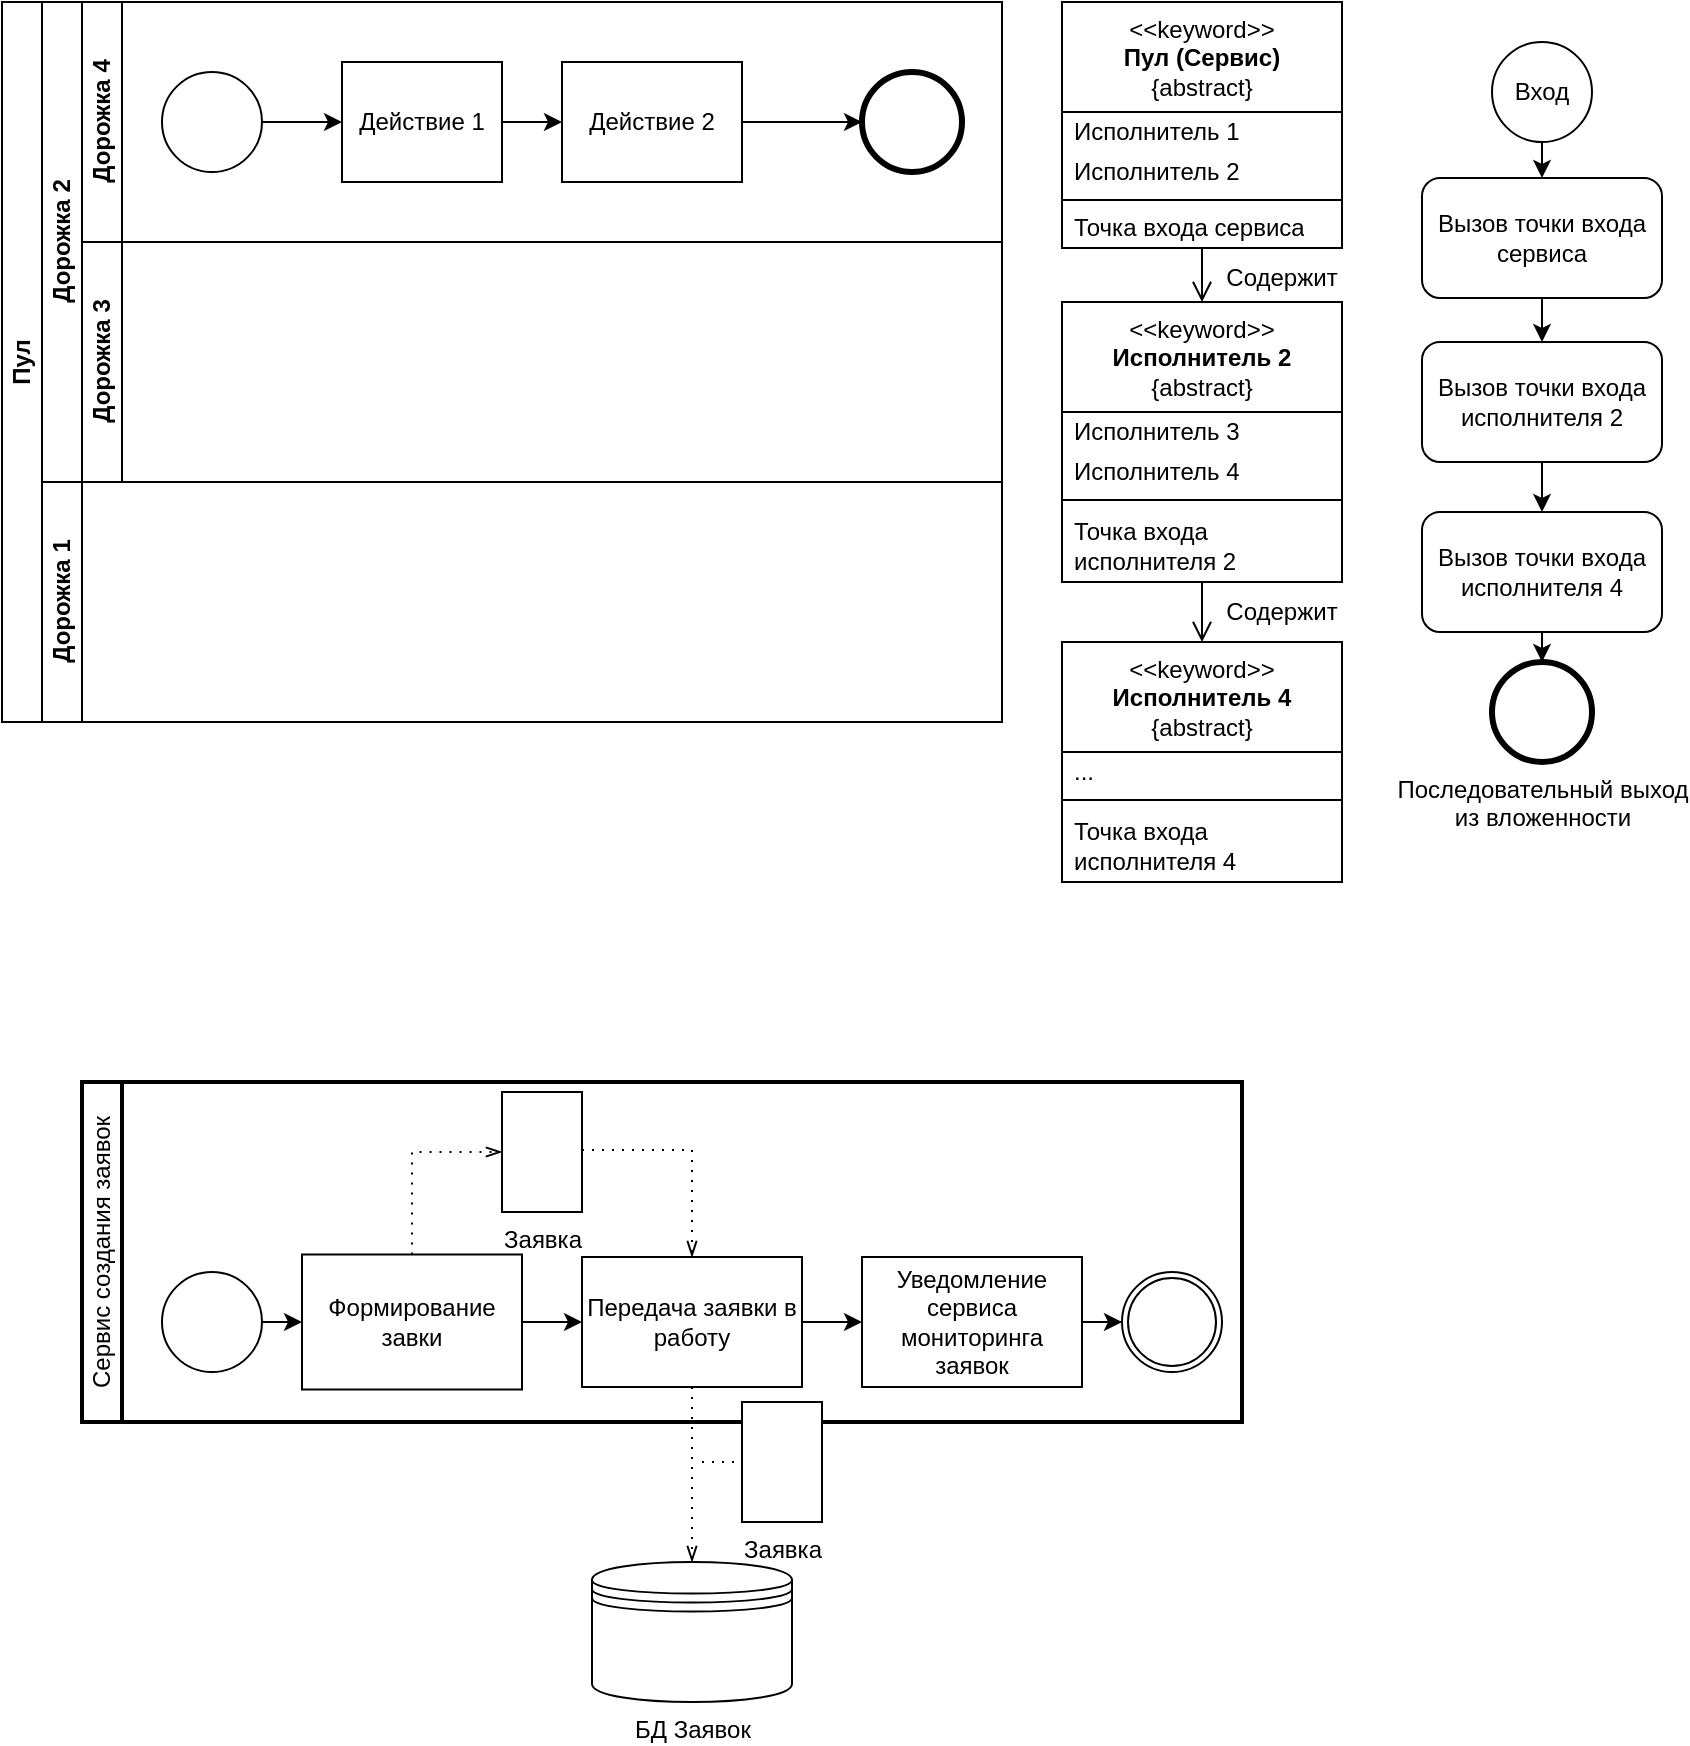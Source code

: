 <mxfile version="28.2.5">
  <diagram name="Страница — 1" id="SLKxQ3z9kgKgd_0uzx8l">
    <mxGraphModel dx="1144" dy="614" grid="1" gridSize="10" guides="1" tooltips="1" connect="1" arrows="1" fold="1" page="1" pageScale="1" pageWidth="827" pageHeight="1169" math="0" shadow="0">
      <root>
        <mxCell id="0" />
        <mxCell id="1" parent="0" />
        <mxCell id="1hzqkpMkMBvuS3bL-LA8-6" value="Пул" style="swimlane;html=1;childLayout=stackLayout;resizeParent=1;resizeParentMax=0;horizontal=0;startSize=20;horizontalStack=0;whiteSpace=wrap;" parent="1" vertex="1">
          <mxGeometry x="20" y="10" width="500" height="360" as="geometry" />
        </mxCell>
        <mxCell id="1hzqkpMkMBvuS3bL-LA8-8" value="Дорожка 2" style="swimlane;html=1;startSize=20;horizontal=0;" parent="1hzqkpMkMBvuS3bL-LA8-6" vertex="1">
          <mxGeometry x="20" width="480" height="240" as="geometry" />
        </mxCell>
        <mxCell id="1hzqkpMkMBvuS3bL-LA8-10" value="Дорожка 4" style="swimlane;html=1;startSize=20;horizontal=0;" parent="1hzqkpMkMBvuS3bL-LA8-8" vertex="1">
          <mxGeometry x="20" width="460" height="120" as="geometry" />
        </mxCell>
        <mxCell id="1hzqkpMkMBvuS3bL-LA8-12" value="" style="points=[[0.145,0.145,0],[0.5,0,0],[0.855,0.145,0],[1,0.5,0],[0.855,0.855,0],[0.5,1,0],[0.145,0.855,0],[0,0.5,0]];shape=mxgraph.bpmn.event;html=1;verticalLabelPosition=bottom;labelBackgroundColor=#ffffff;verticalAlign=top;align=center;perimeter=ellipsePerimeter;outlineConnect=0;aspect=fixed;outline=standard;symbol=general;" parent="1hzqkpMkMBvuS3bL-LA8-10" vertex="1">
          <mxGeometry x="40" y="35" width="50" height="50" as="geometry" />
        </mxCell>
        <mxCell id="1hzqkpMkMBvuS3bL-LA8-13" value="" style="points=[[0.145,0.145,0],[0.5,0,0],[0.855,0.145,0],[1,0.5,0],[0.855,0.855,0],[0.5,1,0],[0.145,0.855,0],[0,0.5,0]];shape=mxgraph.bpmn.event;html=1;verticalLabelPosition=bottom;labelBackgroundColor=#ffffff;verticalAlign=top;align=center;perimeter=ellipsePerimeter;outlineConnect=0;aspect=fixed;outline=end;symbol=terminate2;" parent="1hzqkpMkMBvuS3bL-LA8-10" vertex="1">
          <mxGeometry x="390" y="35" width="50" height="50" as="geometry" />
        </mxCell>
        <mxCell id="1hzqkpMkMBvuS3bL-LA8-14" value="Действие 1" style="points=[[0.25,0,0],[0.5,0,0],[0.75,0,0],[1,0.25,0],[1,0.5,0],[1,0.75,0],[0.75,1,0],[0.5,1,0],[0.25,1,0],[0,0.75,0],[0,0.5,0],[0,0.25,0]];shape=mxgraph.bpmn.task2;whiteSpace=wrap;rectStyle=rounded;size=10;html=1;container=1;expand=0;collapsible=0;taskMarker=abstract;" parent="1hzqkpMkMBvuS3bL-LA8-10" vertex="1">
          <mxGeometry x="130" y="30" width="80" height="60" as="geometry" />
        </mxCell>
        <mxCell id="1hzqkpMkMBvuS3bL-LA8-15" value="Действие 2" style="points=[[0.25,0,0],[0.5,0,0],[0.75,0,0],[1,0.25,0],[1,0.5,0],[1,0.75,0],[0.75,1,0],[0.5,1,0],[0.25,1,0],[0,0.75,0],[0,0.5,0],[0,0.25,0]];shape=mxgraph.bpmn.task2;whiteSpace=wrap;rectStyle=rounded;size=10;html=1;container=1;expand=0;collapsible=0;taskMarker=abstract;" parent="1hzqkpMkMBvuS3bL-LA8-10" vertex="1">
          <mxGeometry x="240" y="30" width="90" height="60" as="geometry" />
        </mxCell>
        <mxCell id="1hzqkpMkMBvuS3bL-LA8-16" style="edgeStyle=orthogonalEdgeStyle;rounded=0;orthogonalLoop=1;jettySize=auto;html=1;exitX=1;exitY=0.5;exitDx=0;exitDy=0;exitPerimeter=0;entryX=0;entryY=0.5;entryDx=0;entryDy=0;entryPerimeter=0;" parent="1hzqkpMkMBvuS3bL-LA8-10" source="1hzqkpMkMBvuS3bL-LA8-12" target="1hzqkpMkMBvuS3bL-LA8-14" edge="1">
          <mxGeometry relative="1" as="geometry" />
        </mxCell>
        <mxCell id="1hzqkpMkMBvuS3bL-LA8-17" style="edgeStyle=orthogonalEdgeStyle;rounded=0;orthogonalLoop=1;jettySize=auto;html=1;exitX=1;exitY=0.5;exitDx=0;exitDy=0;exitPerimeter=0;entryX=0;entryY=0.5;entryDx=0;entryDy=0;entryPerimeter=0;" parent="1hzqkpMkMBvuS3bL-LA8-10" source="1hzqkpMkMBvuS3bL-LA8-14" target="1hzqkpMkMBvuS3bL-LA8-15" edge="1">
          <mxGeometry relative="1" as="geometry" />
        </mxCell>
        <mxCell id="1hzqkpMkMBvuS3bL-LA8-18" style="edgeStyle=orthogonalEdgeStyle;rounded=0;orthogonalLoop=1;jettySize=auto;html=1;exitX=1;exitY=0.5;exitDx=0;exitDy=0;exitPerimeter=0;entryX=0;entryY=0.5;entryDx=0;entryDy=0;entryPerimeter=0;" parent="1hzqkpMkMBvuS3bL-LA8-10" source="1hzqkpMkMBvuS3bL-LA8-15" target="1hzqkpMkMBvuS3bL-LA8-13" edge="1">
          <mxGeometry relative="1" as="geometry" />
        </mxCell>
        <mxCell id="1hzqkpMkMBvuS3bL-LA8-11" value="Дорожка 3" style="swimlane;html=1;startSize=20;horizontal=0;" parent="1hzqkpMkMBvuS3bL-LA8-8" vertex="1">
          <mxGeometry x="20" y="120" width="460" height="120" as="geometry" />
        </mxCell>
        <mxCell id="1hzqkpMkMBvuS3bL-LA8-9" value="Дорожка 1" style="swimlane;html=1;startSize=20;horizontal=0;" parent="1hzqkpMkMBvuS3bL-LA8-6" vertex="1">
          <mxGeometry x="20" y="240" width="480" height="120" as="geometry" />
        </mxCell>
        <mxCell id="1hzqkpMkMBvuS3bL-LA8-27" value="&amp;lt;&amp;lt;keyword&amp;gt;&amp;gt;&lt;br&gt;&lt;b&gt;Пул (Сервис)&lt;/b&gt;&lt;br&gt;{abstract}" style="swimlane;fontStyle=0;align=center;verticalAlign=top;childLayout=stackLayout;horizontal=1;startSize=55;horizontalStack=0;resizeParent=1;resizeParentMax=0;resizeLast=0;collapsible=0;marginBottom=0;html=1;whiteSpace=wrap;" parent="1" vertex="1">
          <mxGeometry x="550" y="10" width="140" height="123" as="geometry" />
        </mxCell>
        <mxCell id="1hzqkpMkMBvuS3bL-LA8-29" value="Исполнитель 1" style="text;html=1;strokeColor=none;fillColor=none;align=left;verticalAlign=middle;spacingLeft=4;spacingRight=4;overflow=hidden;rotatable=0;points=[[0,0.5],[1,0.5]];portConstraint=eastwest;whiteSpace=wrap;" parent="1hzqkpMkMBvuS3bL-LA8-27" vertex="1">
          <mxGeometry y="55" width="140" height="20" as="geometry" />
        </mxCell>
        <mxCell id="1hzqkpMkMBvuS3bL-LA8-31" value="Исполнитель 2" style="text;html=1;strokeColor=none;fillColor=none;align=left;verticalAlign=middle;spacingLeft=4;spacingRight=4;overflow=hidden;rotatable=0;points=[[0,0.5],[1,0.5]];portConstraint=eastwest;whiteSpace=wrap;" parent="1hzqkpMkMBvuS3bL-LA8-27" vertex="1">
          <mxGeometry y="75" width="140" height="20" as="geometry" />
        </mxCell>
        <mxCell id="1hzqkpMkMBvuS3bL-LA8-32" value="" style="line;strokeWidth=1;fillColor=none;align=left;verticalAlign=middle;spacingTop=-1;spacingLeft=3;spacingRight=3;rotatable=0;labelPosition=right;points=[];portConstraint=eastwest;" parent="1hzqkpMkMBvuS3bL-LA8-27" vertex="1">
          <mxGeometry y="95" width="140" height="8" as="geometry" />
        </mxCell>
        <mxCell id="1hzqkpMkMBvuS3bL-LA8-33" value="Точка входа сервиса" style="text;html=1;strokeColor=none;fillColor=none;align=left;verticalAlign=middle;spacingLeft=4;spacingRight=4;overflow=hidden;rotatable=0;points=[[0,0.5],[1,0.5]];portConstraint=eastwest;whiteSpace=wrap;" parent="1hzqkpMkMBvuS3bL-LA8-27" vertex="1">
          <mxGeometry y="103" width="140" height="20" as="geometry" />
        </mxCell>
        <mxCell id="1hzqkpMkMBvuS3bL-LA8-35" value="&amp;lt;&amp;lt;keyword&amp;gt;&amp;gt;&lt;br&gt;&lt;b&gt;Исполнитель 2&lt;/b&gt;&lt;div&gt;{abstract}&lt;/div&gt;" style="swimlane;fontStyle=0;align=center;verticalAlign=top;childLayout=stackLayout;horizontal=1;startSize=55;horizontalStack=0;resizeParent=1;resizeParentMax=0;resizeLast=0;collapsible=0;marginBottom=0;html=1;whiteSpace=wrap;" parent="1" vertex="1">
          <mxGeometry x="550" y="160" width="140" height="140" as="geometry" />
        </mxCell>
        <mxCell id="1hzqkpMkMBvuS3bL-LA8-36" value="Исполнитель 3" style="text;html=1;strokeColor=none;fillColor=none;align=left;verticalAlign=middle;spacingLeft=4;spacingRight=4;overflow=hidden;rotatable=0;points=[[0,0.5],[1,0.5]];portConstraint=eastwest;whiteSpace=wrap;" parent="1hzqkpMkMBvuS3bL-LA8-35" vertex="1">
          <mxGeometry y="55" width="140" height="20" as="geometry" />
        </mxCell>
        <mxCell id="1hzqkpMkMBvuS3bL-LA8-37" value="Исполнитель 4" style="text;html=1;strokeColor=none;fillColor=none;align=left;verticalAlign=middle;spacingLeft=4;spacingRight=4;overflow=hidden;rotatable=0;points=[[0,0.5],[1,0.5]];portConstraint=eastwest;whiteSpace=wrap;" parent="1hzqkpMkMBvuS3bL-LA8-35" vertex="1">
          <mxGeometry y="75" width="140" height="20" as="geometry" />
        </mxCell>
        <mxCell id="1hzqkpMkMBvuS3bL-LA8-38" value="" style="line;strokeWidth=1;fillColor=none;align=left;verticalAlign=middle;spacingTop=-1;spacingLeft=3;spacingRight=3;rotatable=0;labelPosition=right;points=[];portConstraint=eastwest;" parent="1hzqkpMkMBvuS3bL-LA8-35" vertex="1">
          <mxGeometry y="95" width="140" height="8" as="geometry" />
        </mxCell>
        <mxCell id="1hzqkpMkMBvuS3bL-LA8-39" value="Точка входа исполнителя 2" style="text;html=1;strokeColor=none;fillColor=none;align=left;verticalAlign=middle;spacingLeft=4;spacingRight=4;overflow=hidden;rotatable=0;points=[[0,0.5],[1,0.5]];portConstraint=eastwest;whiteSpace=wrap;" parent="1hzqkpMkMBvuS3bL-LA8-35" vertex="1">
          <mxGeometry y="103" width="140" height="37" as="geometry" />
        </mxCell>
        <mxCell id="1hzqkpMkMBvuS3bL-LA8-40" value="&amp;lt;&amp;lt;keyword&amp;gt;&amp;gt;&lt;br&gt;&lt;b&gt;Исполнитель 4&lt;/b&gt;&lt;div&gt;{abstract}&lt;/div&gt;" style="swimlane;fontStyle=0;align=center;verticalAlign=top;childLayout=stackLayout;horizontal=1;startSize=55;horizontalStack=0;resizeParent=1;resizeParentMax=0;resizeLast=0;collapsible=0;marginBottom=0;html=1;whiteSpace=wrap;" parent="1" vertex="1">
          <mxGeometry x="550" y="330" width="140" height="120" as="geometry" />
        </mxCell>
        <mxCell id="1hzqkpMkMBvuS3bL-LA8-42" value="..." style="text;html=1;strokeColor=none;fillColor=none;align=left;verticalAlign=middle;spacingLeft=4;spacingRight=4;overflow=hidden;rotatable=0;points=[[0,0.5],[1,0.5]];portConstraint=eastwest;whiteSpace=wrap;" parent="1hzqkpMkMBvuS3bL-LA8-40" vertex="1">
          <mxGeometry y="55" width="140" height="20" as="geometry" />
        </mxCell>
        <mxCell id="1hzqkpMkMBvuS3bL-LA8-43" value="" style="line;strokeWidth=1;fillColor=none;align=left;verticalAlign=middle;spacingTop=-1;spacingLeft=3;spacingRight=3;rotatable=0;labelPosition=right;points=[];portConstraint=eastwest;" parent="1hzqkpMkMBvuS3bL-LA8-40" vertex="1">
          <mxGeometry y="75" width="140" height="8" as="geometry" />
        </mxCell>
        <mxCell id="1hzqkpMkMBvuS3bL-LA8-44" value="Точка входа исполнителя 4" style="text;html=1;strokeColor=none;fillColor=none;align=left;verticalAlign=middle;spacingLeft=4;spacingRight=4;overflow=hidden;rotatable=0;points=[[0,0.5],[1,0.5]];portConstraint=eastwest;whiteSpace=wrap;" parent="1hzqkpMkMBvuS3bL-LA8-40" vertex="1">
          <mxGeometry y="83" width="140" height="37" as="geometry" />
        </mxCell>
        <mxCell id="1hzqkpMkMBvuS3bL-LA8-45" value="" style="endArrow=open;startArrow=none;endFill=0;startFill=0;endSize=8;html=1;verticalAlign=bottom;labelBackgroundColor=none;strokeWidth=1;rounded=0;entryX=0.5;entryY=0;entryDx=0;entryDy=0;" parent="1" source="1hzqkpMkMBvuS3bL-LA8-27" target="1hzqkpMkMBvuS3bL-LA8-35" edge="1">
          <mxGeometry width="160" relative="1" as="geometry">
            <mxPoint x="730" y="110" as="sourcePoint" />
            <mxPoint x="890" y="110" as="targetPoint" />
          </mxGeometry>
        </mxCell>
        <mxCell id="1hzqkpMkMBvuS3bL-LA8-46" value="" style="endArrow=open;startArrow=none;endFill=0;startFill=0;endSize=8;html=1;verticalAlign=bottom;labelBackgroundColor=none;strokeWidth=1;rounded=0;entryX=0.5;entryY=0;entryDx=0;entryDy=0;" parent="1" source="1hzqkpMkMBvuS3bL-LA8-35" target="1hzqkpMkMBvuS3bL-LA8-40" edge="1">
          <mxGeometry width="160" relative="1" as="geometry">
            <mxPoint x="620" y="140" as="sourcePoint" />
            <mxPoint x="710" y="330" as="targetPoint" />
          </mxGeometry>
        </mxCell>
        <mxCell id="1hzqkpMkMBvuS3bL-LA8-47" value="Содержит" style="text;html=1;align=center;verticalAlign=middle;whiteSpace=wrap;rounded=0;" parent="1" vertex="1">
          <mxGeometry x="630" y="133" width="60" height="30" as="geometry" />
        </mxCell>
        <mxCell id="1hzqkpMkMBvuS3bL-LA8-48" value="Содержит" style="text;html=1;align=center;verticalAlign=middle;whiteSpace=wrap;rounded=0;" parent="1" vertex="1">
          <mxGeometry x="630" y="300" width="60" height="30" as="geometry" />
        </mxCell>
        <mxCell id="1hzqkpMkMBvuS3bL-LA8-55" style="edgeStyle=orthogonalEdgeStyle;rounded=0;orthogonalLoop=1;jettySize=auto;html=1;exitX=0.5;exitY=1;exitDx=0;exitDy=0;entryX=0.5;entryY=0;entryDx=0;entryDy=0;" parent="1" source="1hzqkpMkMBvuS3bL-LA8-49" target="1hzqkpMkMBvuS3bL-LA8-50" edge="1">
          <mxGeometry relative="1" as="geometry" />
        </mxCell>
        <mxCell id="1hzqkpMkMBvuS3bL-LA8-49" value="Вход" style="ellipse;whiteSpace=wrap;html=1;aspect=fixed;" parent="1" vertex="1">
          <mxGeometry x="765" y="30" width="50" height="50" as="geometry" />
        </mxCell>
        <mxCell id="1hzqkpMkMBvuS3bL-LA8-56" style="edgeStyle=orthogonalEdgeStyle;rounded=0;orthogonalLoop=1;jettySize=auto;html=1;exitX=0.5;exitY=1;exitDx=0;exitDy=0;entryX=0.5;entryY=0;entryDx=0;entryDy=0;" parent="1" source="1hzqkpMkMBvuS3bL-LA8-50" target="1hzqkpMkMBvuS3bL-LA8-51" edge="1">
          <mxGeometry relative="1" as="geometry" />
        </mxCell>
        <mxCell id="1hzqkpMkMBvuS3bL-LA8-50" value="Вызов точки входа сервиса" style="rounded=1;whiteSpace=wrap;html=1;" parent="1" vertex="1">
          <mxGeometry x="730" y="98" width="120" height="60" as="geometry" />
        </mxCell>
        <mxCell id="1hzqkpMkMBvuS3bL-LA8-57" style="edgeStyle=orthogonalEdgeStyle;rounded=0;orthogonalLoop=1;jettySize=auto;html=1;exitX=0.5;exitY=1;exitDx=0;exitDy=0;entryX=0.5;entryY=0;entryDx=0;entryDy=0;" parent="1" source="1hzqkpMkMBvuS3bL-LA8-51" target="1hzqkpMkMBvuS3bL-LA8-52" edge="1">
          <mxGeometry relative="1" as="geometry" />
        </mxCell>
        <mxCell id="1hzqkpMkMBvuS3bL-LA8-51" value="Вызов точки входа исполнителя 2" style="rounded=1;whiteSpace=wrap;html=1;" parent="1" vertex="1">
          <mxGeometry x="730" y="180" width="120" height="60" as="geometry" />
        </mxCell>
        <mxCell id="1hzqkpMkMBvuS3bL-LA8-52" value="Вызов точки входа исполнителя 4" style="rounded=1;whiteSpace=wrap;html=1;" parent="1" vertex="1">
          <mxGeometry x="730" y="265" width="120" height="60" as="geometry" />
        </mxCell>
        <mxCell id="1hzqkpMkMBvuS3bL-LA8-54" value="Последовательный выход&lt;div&gt;из вложенности&lt;/div&gt;" style="points=[[0.145,0.145,0],[0.5,0,0],[0.855,0.145,0],[1,0.5,0],[0.855,0.855,0],[0.5,1,0],[0.145,0.855,0],[0,0.5,0]];shape=mxgraph.bpmn.event;html=1;verticalLabelPosition=bottom;labelBackgroundColor=#ffffff;verticalAlign=top;align=center;perimeter=ellipsePerimeter;outlineConnect=0;aspect=fixed;outline=end;symbol=terminate2;" parent="1" vertex="1">
          <mxGeometry x="765" y="340" width="50" height="50" as="geometry" />
        </mxCell>
        <mxCell id="1hzqkpMkMBvuS3bL-LA8-58" style="edgeStyle=orthogonalEdgeStyle;rounded=0;orthogonalLoop=1;jettySize=auto;html=1;exitX=0.5;exitY=1;exitDx=0;exitDy=0;entryX=0.5;entryY=0;entryDx=0;entryDy=0;entryPerimeter=0;" parent="1" source="1hzqkpMkMBvuS3bL-LA8-52" target="1hzqkpMkMBvuS3bL-LA8-54" edge="1">
          <mxGeometry relative="1" as="geometry" />
        </mxCell>
        <mxCell id="OvaV7InZ5g0-lDOh2DVY-1" value="Сервис создания заявок" style="swimlane;html=1;startSize=20;fontStyle=0;collapsible=0;horizontal=0;swimlaneLine=1;swimlaneFillColor=#ffffff;strokeWidth=2;whiteSpace=wrap;" vertex="1" parent="1">
          <mxGeometry x="60" y="550" width="580" height="170" as="geometry" />
        </mxCell>
        <mxCell id="OvaV7InZ5g0-lDOh2DVY-3" value="" style="points=[[0.145,0.145,0],[0.5,0,0],[0.855,0.145,0],[1,0.5,0],[0.855,0.855,0],[0.5,1,0],[0.145,0.855,0],[0,0.5,0]];shape=mxgraph.bpmn.event;html=1;verticalLabelPosition=bottom;labelBackgroundColor=#ffffff;verticalAlign=top;align=center;perimeter=ellipsePerimeter;outlineConnect=0;aspect=fixed;outline=standard;symbol=general;" vertex="1" parent="OvaV7InZ5g0-lDOh2DVY-1">
          <mxGeometry x="40" y="95" width="50" height="50" as="geometry" />
        </mxCell>
        <mxCell id="OvaV7InZ5g0-lDOh2DVY-4" value="Формирование завки" style="points=[[0.25,0,0],[0.5,0,0],[0.75,0,0],[1,0.25,0],[1,0.5,0],[1,0.75,0],[0.75,1,0],[0.5,1,0],[0.25,1,0],[0,0.75,0],[0,0.5,0],[0,0.25,0]];shape=mxgraph.bpmn.task2;whiteSpace=wrap;rectStyle=rounded;size=10;html=1;container=1;expand=0;collapsible=0;taskMarker=abstract;" vertex="1" parent="OvaV7InZ5g0-lDOh2DVY-1">
          <mxGeometry x="110" y="86.25" width="110" height="67.5" as="geometry" />
        </mxCell>
        <mxCell id="OvaV7InZ5g0-lDOh2DVY-5" value="Передача заявки в работу" style="points=[[0.25,0,0],[0.5,0,0],[0.75,0,0],[1,0.25,0],[1,0.5,0],[1,0.75,0],[0.75,1,0],[0.5,1,0],[0.25,1,0],[0,0.75,0],[0,0.5,0],[0,0.25,0]];shape=mxgraph.bpmn.task2;whiteSpace=wrap;rectStyle=rounded;size=10;html=1;container=1;expand=0;collapsible=0;taskMarker=abstract;" vertex="1" parent="OvaV7InZ5g0-lDOh2DVY-1">
          <mxGeometry x="250" y="87.5" width="110" height="65" as="geometry" />
        </mxCell>
        <mxCell id="OvaV7InZ5g0-lDOh2DVY-6" style="edgeStyle=orthogonalEdgeStyle;rounded=0;orthogonalLoop=1;jettySize=auto;html=1;exitX=1;exitY=0.5;exitDx=0;exitDy=0;exitPerimeter=0;entryX=0;entryY=0.5;entryDx=0;entryDy=0;entryPerimeter=0;" edge="1" parent="OvaV7InZ5g0-lDOh2DVY-1" source="OvaV7InZ5g0-lDOh2DVY-3" target="OvaV7InZ5g0-lDOh2DVY-4">
          <mxGeometry relative="1" as="geometry" />
        </mxCell>
        <mxCell id="OvaV7InZ5g0-lDOh2DVY-7" style="edgeStyle=orthogonalEdgeStyle;rounded=0;orthogonalLoop=1;jettySize=auto;html=1;exitX=1;exitY=0.5;exitDx=0;exitDy=0;exitPerimeter=0;entryX=0;entryY=0.5;entryDx=0;entryDy=0;entryPerimeter=0;" edge="1" parent="OvaV7InZ5g0-lDOh2DVY-1" source="OvaV7InZ5g0-lDOh2DVY-4" target="OvaV7InZ5g0-lDOh2DVY-5">
          <mxGeometry relative="1" as="geometry" />
        </mxCell>
        <mxCell id="OvaV7InZ5g0-lDOh2DVY-2" value="Заявка" style="shape=mxgraph.bpmn.data2;labelPosition=center;verticalLabelPosition=bottom;align=center;verticalAlign=top;size=15;html=1;" vertex="1" parent="OvaV7InZ5g0-lDOh2DVY-1">
          <mxGeometry x="210" y="5" width="40" height="60" as="geometry" />
        </mxCell>
        <mxCell id="OvaV7InZ5g0-lDOh2DVY-10" value="" style="edgeStyle=elbowEdgeStyle;fontSize=12;html=1;endFill=0;startFill=0;endSize=6;startSize=6;dashed=1;dashPattern=1 4;endArrow=openThin;startArrow=none;rounded=0;exitX=0.5;exitY=0;exitDx=0;exitDy=0;exitPerimeter=0;entryX=0;entryY=0.5;entryDx=0;entryDy=0;entryPerimeter=0;" edge="1" parent="OvaV7InZ5g0-lDOh2DVY-1" source="OvaV7InZ5g0-lDOh2DVY-4" target="OvaV7InZ5g0-lDOh2DVY-2">
          <mxGeometry width="160" relative="1" as="geometry">
            <mxPoint x="130" y="-50" as="sourcePoint" />
            <mxPoint x="290" y="-50" as="targetPoint" />
            <Array as="points">
              <mxPoint x="165" y="60" />
            </Array>
          </mxGeometry>
        </mxCell>
        <mxCell id="OvaV7InZ5g0-lDOh2DVY-11" value="" style="edgeStyle=elbowEdgeStyle;fontSize=12;html=1;endFill=0;startFill=0;endSize=6;startSize=6;dashed=1;dashPattern=1 4;endArrow=openThin;startArrow=none;rounded=0;exitX=1;exitY=0.483;exitDx=0;exitDy=0;exitPerimeter=0;entryX=0.5;entryY=0;entryDx=0;entryDy=0;entryPerimeter=0;" edge="1" parent="OvaV7InZ5g0-lDOh2DVY-1" source="OvaV7InZ5g0-lDOh2DVY-2" target="OvaV7InZ5g0-lDOh2DVY-5">
          <mxGeometry width="160" relative="1" as="geometry">
            <mxPoint x="290" y="-9" as="sourcePoint" />
            <mxPoint x="335" y="-60" as="targetPoint" />
            <Array as="points">
              <mxPoint x="305" y="60" />
            </Array>
          </mxGeometry>
        </mxCell>
        <mxCell id="OvaV7InZ5g0-lDOh2DVY-21" style="edgeStyle=orthogonalEdgeStyle;rounded=0;orthogonalLoop=1;jettySize=auto;html=1;exitX=1;exitY=0.5;exitDx=0;exitDy=0;exitPerimeter=0;" edge="1" parent="OvaV7InZ5g0-lDOh2DVY-1" source="OvaV7InZ5g0-lDOh2DVY-16" target="OvaV7InZ5g0-lDOh2DVY-20">
          <mxGeometry relative="1" as="geometry" />
        </mxCell>
        <mxCell id="OvaV7InZ5g0-lDOh2DVY-16" value="Уведомление сервиса мониторинга заявок" style="points=[[0.25,0,0],[0.5,0,0],[0.75,0,0],[1,0.25,0],[1,0.5,0],[1,0.75,0],[0.75,1,0],[0.5,1,0],[0.25,1,0],[0,0.75,0],[0,0.5,0],[0,0.25,0]];shape=mxgraph.bpmn.task2;whiteSpace=wrap;rectStyle=rounded;size=10;html=1;container=1;expand=0;collapsible=0;taskMarker=abstract;" vertex="1" parent="OvaV7InZ5g0-lDOh2DVY-1">
          <mxGeometry x="390" y="87.5" width="110" height="65" as="geometry" />
        </mxCell>
        <mxCell id="OvaV7InZ5g0-lDOh2DVY-19" style="edgeStyle=orthogonalEdgeStyle;rounded=0;orthogonalLoop=1;jettySize=auto;html=1;entryX=0;entryY=0.5;entryDx=0;entryDy=0;entryPerimeter=0;" edge="1" parent="OvaV7InZ5g0-lDOh2DVY-1" source="OvaV7InZ5g0-lDOh2DVY-5" target="OvaV7InZ5g0-lDOh2DVY-16">
          <mxGeometry relative="1" as="geometry" />
        </mxCell>
        <mxCell id="OvaV7InZ5g0-lDOh2DVY-20" value="" style="points=[[0.145,0.145,0],[0.5,0,0],[0.855,0.145,0],[1,0.5,0],[0.855,0.855,0],[0.5,1,0],[0.145,0.855,0],[0,0.5,0]];shape=mxgraph.bpmn.event;html=1;verticalLabelPosition=bottom;labelBackgroundColor=#ffffff;verticalAlign=top;align=center;perimeter=ellipsePerimeter;outlineConnect=0;aspect=fixed;outline=throwing;symbol=general;" vertex="1" parent="OvaV7InZ5g0-lDOh2DVY-1">
          <mxGeometry x="520" y="95" width="50" height="50" as="geometry" />
        </mxCell>
        <mxCell id="OvaV7InZ5g0-lDOh2DVY-12" value="БД Заявок" style="shape=datastore;html=1;labelPosition=center;verticalLabelPosition=bottom;align=center;verticalAlign=top;" vertex="1" parent="1">
          <mxGeometry x="315" y="790" width="100" height="70" as="geometry" />
        </mxCell>
        <mxCell id="OvaV7InZ5g0-lDOh2DVY-13" value="" style="edgeStyle=elbowEdgeStyle;fontSize=12;html=1;endFill=0;startFill=0;endSize=6;startSize=6;dashed=1;dashPattern=1 4;endArrow=openThin;startArrow=none;rounded=0;exitX=0.5;exitY=1;exitDx=0;exitDy=0;exitPerimeter=0;entryX=0.5;entryY=0;entryDx=0;entryDy=0;" edge="1" parent="1" source="OvaV7InZ5g0-lDOh2DVY-5" target="OvaV7InZ5g0-lDOh2DVY-12">
          <mxGeometry width="160" relative="1" as="geometry">
            <mxPoint x="490" y="720" as="sourcePoint" />
            <mxPoint x="545" y="774" as="targetPoint" />
            <Array as="points" />
          </mxGeometry>
        </mxCell>
        <mxCell id="OvaV7InZ5g0-lDOh2DVY-17" value="Заявка" style="shape=mxgraph.bpmn.data2;labelPosition=center;verticalLabelPosition=bottom;align=center;verticalAlign=top;size=15;html=1;" vertex="1" parent="1">
          <mxGeometry x="390" y="710" width="40" height="60" as="geometry" />
        </mxCell>
        <mxCell id="OvaV7InZ5g0-lDOh2DVY-18" value="" style="edgeStyle=elbowEdgeStyle;fontSize=12;html=1;endFill=0;startFill=0;endSize=6;startSize=6;dashed=1;dashPattern=1 4;endArrow=none;startArrow=none;rounded=0;entryX=0;entryY=0.5;entryDx=0;entryDy=0;entryPerimeter=0;" edge="1" parent="1" target="OvaV7InZ5g0-lDOh2DVY-17">
          <mxGeometry width="160" relative="1" as="geometry">
            <mxPoint x="370" y="740" as="sourcePoint" />
            <mxPoint x="570" y="740" as="targetPoint" />
          </mxGeometry>
        </mxCell>
      </root>
    </mxGraphModel>
  </diagram>
</mxfile>
